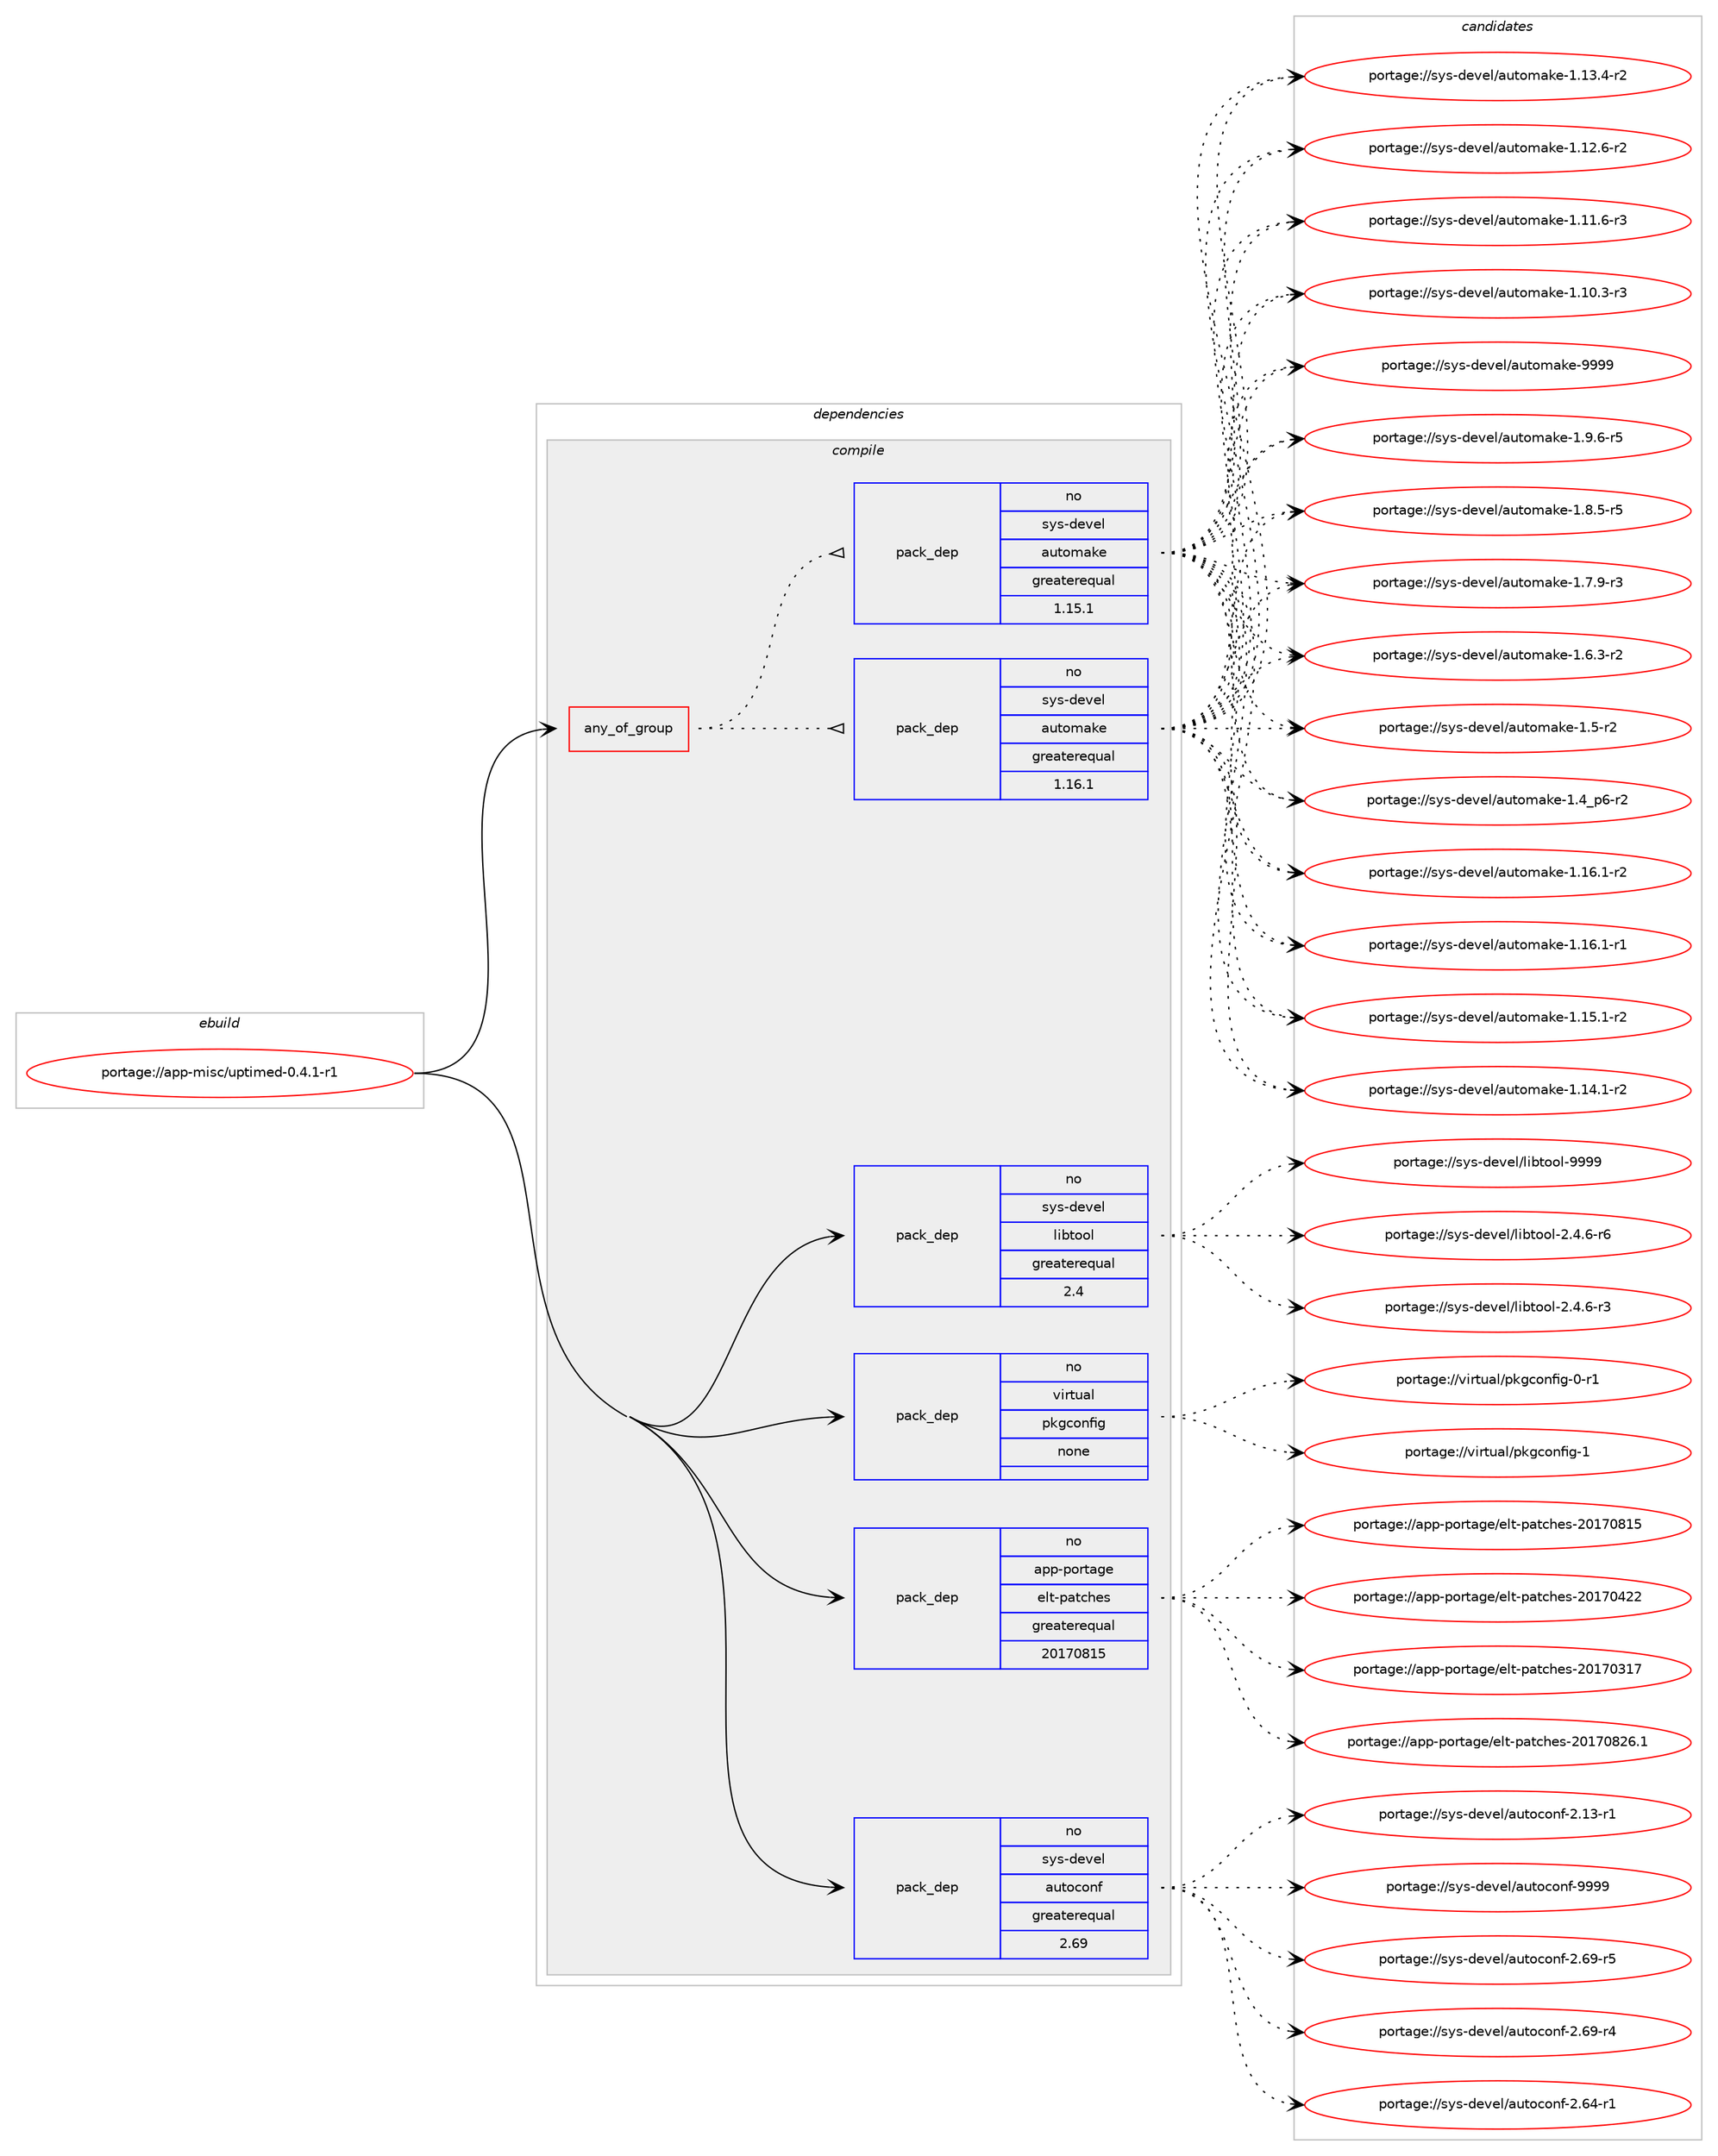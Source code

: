 digraph prolog {

# *************
# Graph options
# *************

newrank=true;
concentrate=true;
compound=true;
graph [rankdir=LR,fontname=Helvetica,fontsize=10,ranksep=1.5];#, ranksep=2.5, nodesep=0.2];
edge  [arrowhead=vee];
node  [fontname=Helvetica,fontsize=10];

# **********
# The ebuild
# **********

subgraph cluster_leftcol {
color=gray;
label=<<i>ebuild</i>>;
id [label="portage://app-misc/uptimed-0.4.1-r1", color=red, width=4, href="../app-misc/uptimed-0.4.1-r1.svg"];
}

# ****************
# The dependencies
# ****************

subgraph cluster_midcol {
color=gray;
label=<<i>dependencies</i>>;
subgraph cluster_compile {
fillcolor="#eeeeee";
style=filled;
label=<<i>compile</i>>;
subgraph any7873 {
dependency609162 [label=<<TABLE BORDER="0" CELLBORDER="1" CELLSPACING="0" CELLPADDING="4"><TR><TD CELLPADDING="10">any_of_group</TD></TR></TABLE>>, shape=none, color=red];subgraph pack458354 {
dependency609163 [label=<<TABLE BORDER="0" CELLBORDER="1" CELLSPACING="0" CELLPADDING="4" WIDTH="220"><TR><TD ROWSPAN="6" CELLPADDING="30">pack_dep</TD></TR><TR><TD WIDTH="110">no</TD></TR><TR><TD>sys-devel</TD></TR><TR><TD>automake</TD></TR><TR><TD>greaterequal</TD></TR><TR><TD>1.16.1</TD></TR></TABLE>>, shape=none, color=blue];
}
dependency609162:e -> dependency609163:w [weight=20,style="dotted",arrowhead="oinv"];
subgraph pack458355 {
dependency609164 [label=<<TABLE BORDER="0" CELLBORDER="1" CELLSPACING="0" CELLPADDING="4" WIDTH="220"><TR><TD ROWSPAN="6" CELLPADDING="30">pack_dep</TD></TR><TR><TD WIDTH="110">no</TD></TR><TR><TD>sys-devel</TD></TR><TR><TD>automake</TD></TR><TR><TD>greaterequal</TD></TR><TR><TD>1.15.1</TD></TR></TABLE>>, shape=none, color=blue];
}
dependency609162:e -> dependency609164:w [weight=20,style="dotted",arrowhead="oinv"];
}
id:e -> dependency609162:w [weight=20,style="solid",arrowhead="vee"];
subgraph pack458356 {
dependency609165 [label=<<TABLE BORDER="0" CELLBORDER="1" CELLSPACING="0" CELLPADDING="4" WIDTH="220"><TR><TD ROWSPAN="6" CELLPADDING="30">pack_dep</TD></TR><TR><TD WIDTH="110">no</TD></TR><TR><TD>app-portage</TD></TR><TR><TD>elt-patches</TD></TR><TR><TD>greaterequal</TD></TR><TR><TD>20170815</TD></TR></TABLE>>, shape=none, color=blue];
}
id:e -> dependency609165:w [weight=20,style="solid",arrowhead="vee"];
subgraph pack458357 {
dependency609166 [label=<<TABLE BORDER="0" CELLBORDER="1" CELLSPACING="0" CELLPADDING="4" WIDTH="220"><TR><TD ROWSPAN="6" CELLPADDING="30">pack_dep</TD></TR><TR><TD WIDTH="110">no</TD></TR><TR><TD>sys-devel</TD></TR><TR><TD>autoconf</TD></TR><TR><TD>greaterequal</TD></TR><TR><TD>2.69</TD></TR></TABLE>>, shape=none, color=blue];
}
id:e -> dependency609166:w [weight=20,style="solid",arrowhead="vee"];
subgraph pack458358 {
dependency609167 [label=<<TABLE BORDER="0" CELLBORDER="1" CELLSPACING="0" CELLPADDING="4" WIDTH="220"><TR><TD ROWSPAN="6" CELLPADDING="30">pack_dep</TD></TR><TR><TD WIDTH="110">no</TD></TR><TR><TD>sys-devel</TD></TR><TR><TD>libtool</TD></TR><TR><TD>greaterequal</TD></TR><TR><TD>2.4</TD></TR></TABLE>>, shape=none, color=blue];
}
id:e -> dependency609167:w [weight=20,style="solid",arrowhead="vee"];
subgraph pack458359 {
dependency609168 [label=<<TABLE BORDER="0" CELLBORDER="1" CELLSPACING="0" CELLPADDING="4" WIDTH="220"><TR><TD ROWSPAN="6" CELLPADDING="30">pack_dep</TD></TR><TR><TD WIDTH="110">no</TD></TR><TR><TD>virtual</TD></TR><TR><TD>pkgconfig</TD></TR><TR><TD>none</TD></TR><TR><TD></TD></TR></TABLE>>, shape=none, color=blue];
}
id:e -> dependency609168:w [weight=20,style="solid",arrowhead="vee"];
}
subgraph cluster_compileandrun {
fillcolor="#eeeeee";
style=filled;
label=<<i>compile and run</i>>;
}
subgraph cluster_run {
fillcolor="#eeeeee";
style=filled;
label=<<i>run</i>>;
}
}

# **************
# The candidates
# **************

subgraph cluster_choices {
rank=same;
color=gray;
label=<<i>candidates</i>>;

subgraph choice458354 {
color=black;
nodesep=1;
choice115121115451001011181011084797117116111109971071014557575757 [label="portage://sys-devel/automake-9999", color=red, width=4,href="../sys-devel/automake-9999.svg"];
choice115121115451001011181011084797117116111109971071014549465746544511453 [label="portage://sys-devel/automake-1.9.6-r5", color=red, width=4,href="../sys-devel/automake-1.9.6-r5.svg"];
choice115121115451001011181011084797117116111109971071014549465646534511453 [label="portage://sys-devel/automake-1.8.5-r5", color=red, width=4,href="../sys-devel/automake-1.8.5-r5.svg"];
choice115121115451001011181011084797117116111109971071014549465546574511451 [label="portage://sys-devel/automake-1.7.9-r3", color=red, width=4,href="../sys-devel/automake-1.7.9-r3.svg"];
choice115121115451001011181011084797117116111109971071014549465446514511450 [label="portage://sys-devel/automake-1.6.3-r2", color=red, width=4,href="../sys-devel/automake-1.6.3-r2.svg"];
choice11512111545100101118101108479711711611110997107101454946534511450 [label="portage://sys-devel/automake-1.5-r2", color=red, width=4,href="../sys-devel/automake-1.5-r2.svg"];
choice115121115451001011181011084797117116111109971071014549465295112544511450 [label="portage://sys-devel/automake-1.4_p6-r2", color=red, width=4,href="../sys-devel/automake-1.4_p6-r2.svg"];
choice11512111545100101118101108479711711611110997107101454946495446494511450 [label="portage://sys-devel/automake-1.16.1-r2", color=red, width=4,href="../sys-devel/automake-1.16.1-r2.svg"];
choice11512111545100101118101108479711711611110997107101454946495446494511449 [label="portage://sys-devel/automake-1.16.1-r1", color=red, width=4,href="../sys-devel/automake-1.16.1-r1.svg"];
choice11512111545100101118101108479711711611110997107101454946495346494511450 [label="portage://sys-devel/automake-1.15.1-r2", color=red, width=4,href="../sys-devel/automake-1.15.1-r2.svg"];
choice11512111545100101118101108479711711611110997107101454946495246494511450 [label="portage://sys-devel/automake-1.14.1-r2", color=red, width=4,href="../sys-devel/automake-1.14.1-r2.svg"];
choice11512111545100101118101108479711711611110997107101454946495146524511450 [label="portage://sys-devel/automake-1.13.4-r2", color=red, width=4,href="../sys-devel/automake-1.13.4-r2.svg"];
choice11512111545100101118101108479711711611110997107101454946495046544511450 [label="portage://sys-devel/automake-1.12.6-r2", color=red, width=4,href="../sys-devel/automake-1.12.6-r2.svg"];
choice11512111545100101118101108479711711611110997107101454946494946544511451 [label="portage://sys-devel/automake-1.11.6-r3", color=red, width=4,href="../sys-devel/automake-1.11.6-r3.svg"];
choice11512111545100101118101108479711711611110997107101454946494846514511451 [label="portage://sys-devel/automake-1.10.3-r3", color=red, width=4,href="../sys-devel/automake-1.10.3-r3.svg"];
dependency609163:e -> choice115121115451001011181011084797117116111109971071014557575757:w [style=dotted,weight="100"];
dependency609163:e -> choice115121115451001011181011084797117116111109971071014549465746544511453:w [style=dotted,weight="100"];
dependency609163:e -> choice115121115451001011181011084797117116111109971071014549465646534511453:w [style=dotted,weight="100"];
dependency609163:e -> choice115121115451001011181011084797117116111109971071014549465546574511451:w [style=dotted,weight="100"];
dependency609163:e -> choice115121115451001011181011084797117116111109971071014549465446514511450:w [style=dotted,weight="100"];
dependency609163:e -> choice11512111545100101118101108479711711611110997107101454946534511450:w [style=dotted,weight="100"];
dependency609163:e -> choice115121115451001011181011084797117116111109971071014549465295112544511450:w [style=dotted,weight="100"];
dependency609163:e -> choice11512111545100101118101108479711711611110997107101454946495446494511450:w [style=dotted,weight="100"];
dependency609163:e -> choice11512111545100101118101108479711711611110997107101454946495446494511449:w [style=dotted,weight="100"];
dependency609163:e -> choice11512111545100101118101108479711711611110997107101454946495346494511450:w [style=dotted,weight="100"];
dependency609163:e -> choice11512111545100101118101108479711711611110997107101454946495246494511450:w [style=dotted,weight="100"];
dependency609163:e -> choice11512111545100101118101108479711711611110997107101454946495146524511450:w [style=dotted,weight="100"];
dependency609163:e -> choice11512111545100101118101108479711711611110997107101454946495046544511450:w [style=dotted,weight="100"];
dependency609163:e -> choice11512111545100101118101108479711711611110997107101454946494946544511451:w [style=dotted,weight="100"];
dependency609163:e -> choice11512111545100101118101108479711711611110997107101454946494846514511451:w [style=dotted,weight="100"];
}
subgraph choice458355 {
color=black;
nodesep=1;
choice115121115451001011181011084797117116111109971071014557575757 [label="portage://sys-devel/automake-9999", color=red, width=4,href="../sys-devel/automake-9999.svg"];
choice115121115451001011181011084797117116111109971071014549465746544511453 [label="portage://sys-devel/automake-1.9.6-r5", color=red, width=4,href="../sys-devel/automake-1.9.6-r5.svg"];
choice115121115451001011181011084797117116111109971071014549465646534511453 [label="portage://sys-devel/automake-1.8.5-r5", color=red, width=4,href="../sys-devel/automake-1.8.5-r5.svg"];
choice115121115451001011181011084797117116111109971071014549465546574511451 [label="portage://sys-devel/automake-1.7.9-r3", color=red, width=4,href="../sys-devel/automake-1.7.9-r3.svg"];
choice115121115451001011181011084797117116111109971071014549465446514511450 [label="portage://sys-devel/automake-1.6.3-r2", color=red, width=4,href="../sys-devel/automake-1.6.3-r2.svg"];
choice11512111545100101118101108479711711611110997107101454946534511450 [label="portage://sys-devel/automake-1.5-r2", color=red, width=4,href="../sys-devel/automake-1.5-r2.svg"];
choice115121115451001011181011084797117116111109971071014549465295112544511450 [label="portage://sys-devel/automake-1.4_p6-r2", color=red, width=4,href="../sys-devel/automake-1.4_p6-r2.svg"];
choice11512111545100101118101108479711711611110997107101454946495446494511450 [label="portage://sys-devel/automake-1.16.1-r2", color=red, width=4,href="../sys-devel/automake-1.16.1-r2.svg"];
choice11512111545100101118101108479711711611110997107101454946495446494511449 [label="portage://sys-devel/automake-1.16.1-r1", color=red, width=4,href="../sys-devel/automake-1.16.1-r1.svg"];
choice11512111545100101118101108479711711611110997107101454946495346494511450 [label="portage://sys-devel/automake-1.15.1-r2", color=red, width=4,href="../sys-devel/automake-1.15.1-r2.svg"];
choice11512111545100101118101108479711711611110997107101454946495246494511450 [label="portage://sys-devel/automake-1.14.1-r2", color=red, width=4,href="../sys-devel/automake-1.14.1-r2.svg"];
choice11512111545100101118101108479711711611110997107101454946495146524511450 [label="portage://sys-devel/automake-1.13.4-r2", color=red, width=4,href="../sys-devel/automake-1.13.4-r2.svg"];
choice11512111545100101118101108479711711611110997107101454946495046544511450 [label="portage://sys-devel/automake-1.12.6-r2", color=red, width=4,href="../sys-devel/automake-1.12.6-r2.svg"];
choice11512111545100101118101108479711711611110997107101454946494946544511451 [label="portage://sys-devel/automake-1.11.6-r3", color=red, width=4,href="../sys-devel/automake-1.11.6-r3.svg"];
choice11512111545100101118101108479711711611110997107101454946494846514511451 [label="portage://sys-devel/automake-1.10.3-r3", color=red, width=4,href="../sys-devel/automake-1.10.3-r3.svg"];
dependency609164:e -> choice115121115451001011181011084797117116111109971071014557575757:w [style=dotted,weight="100"];
dependency609164:e -> choice115121115451001011181011084797117116111109971071014549465746544511453:w [style=dotted,weight="100"];
dependency609164:e -> choice115121115451001011181011084797117116111109971071014549465646534511453:w [style=dotted,weight="100"];
dependency609164:e -> choice115121115451001011181011084797117116111109971071014549465546574511451:w [style=dotted,weight="100"];
dependency609164:e -> choice115121115451001011181011084797117116111109971071014549465446514511450:w [style=dotted,weight="100"];
dependency609164:e -> choice11512111545100101118101108479711711611110997107101454946534511450:w [style=dotted,weight="100"];
dependency609164:e -> choice115121115451001011181011084797117116111109971071014549465295112544511450:w [style=dotted,weight="100"];
dependency609164:e -> choice11512111545100101118101108479711711611110997107101454946495446494511450:w [style=dotted,weight="100"];
dependency609164:e -> choice11512111545100101118101108479711711611110997107101454946495446494511449:w [style=dotted,weight="100"];
dependency609164:e -> choice11512111545100101118101108479711711611110997107101454946495346494511450:w [style=dotted,weight="100"];
dependency609164:e -> choice11512111545100101118101108479711711611110997107101454946495246494511450:w [style=dotted,weight="100"];
dependency609164:e -> choice11512111545100101118101108479711711611110997107101454946495146524511450:w [style=dotted,weight="100"];
dependency609164:e -> choice11512111545100101118101108479711711611110997107101454946495046544511450:w [style=dotted,weight="100"];
dependency609164:e -> choice11512111545100101118101108479711711611110997107101454946494946544511451:w [style=dotted,weight="100"];
dependency609164:e -> choice11512111545100101118101108479711711611110997107101454946494846514511451:w [style=dotted,weight="100"];
}
subgraph choice458356 {
color=black;
nodesep=1;
choice971121124511211111411697103101471011081164511297116991041011154550484955485650544649 [label="portage://app-portage/elt-patches-20170826.1", color=red, width=4,href="../app-portage/elt-patches-20170826.1.svg"];
choice97112112451121111141169710310147101108116451129711699104101115455048495548564953 [label="portage://app-portage/elt-patches-20170815", color=red, width=4,href="../app-portage/elt-patches-20170815.svg"];
choice97112112451121111141169710310147101108116451129711699104101115455048495548525050 [label="portage://app-portage/elt-patches-20170422", color=red, width=4,href="../app-portage/elt-patches-20170422.svg"];
choice97112112451121111141169710310147101108116451129711699104101115455048495548514955 [label="portage://app-portage/elt-patches-20170317", color=red, width=4,href="../app-portage/elt-patches-20170317.svg"];
dependency609165:e -> choice971121124511211111411697103101471011081164511297116991041011154550484955485650544649:w [style=dotted,weight="100"];
dependency609165:e -> choice97112112451121111141169710310147101108116451129711699104101115455048495548564953:w [style=dotted,weight="100"];
dependency609165:e -> choice97112112451121111141169710310147101108116451129711699104101115455048495548525050:w [style=dotted,weight="100"];
dependency609165:e -> choice97112112451121111141169710310147101108116451129711699104101115455048495548514955:w [style=dotted,weight="100"];
}
subgraph choice458357 {
color=black;
nodesep=1;
choice115121115451001011181011084797117116111991111101024557575757 [label="portage://sys-devel/autoconf-9999", color=red, width=4,href="../sys-devel/autoconf-9999.svg"];
choice1151211154510010111810110847971171161119911111010245504654574511453 [label="portage://sys-devel/autoconf-2.69-r5", color=red, width=4,href="../sys-devel/autoconf-2.69-r5.svg"];
choice1151211154510010111810110847971171161119911111010245504654574511452 [label="portage://sys-devel/autoconf-2.69-r4", color=red, width=4,href="../sys-devel/autoconf-2.69-r4.svg"];
choice1151211154510010111810110847971171161119911111010245504654524511449 [label="portage://sys-devel/autoconf-2.64-r1", color=red, width=4,href="../sys-devel/autoconf-2.64-r1.svg"];
choice1151211154510010111810110847971171161119911111010245504649514511449 [label="portage://sys-devel/autoconf-2.13-r1", color=red, width=4,href="../sys-devel/autoconf-2.13-r1.svg"];
dependency609166:e -> choice115121115451001011181011084797117116111991111101024557575757:w [style=dotted,weight="100"];
dependency609166:e -> choice1151211154510010111810110847971171161119911111010245504654574511453:w [style=dotted,weight="100"];
dependency609166:e -> choice1151211154510010111810110847971171161119911111010245504654574511452:w [style=dotted,weight="100"];
dependency609166:e -> choice1151211154510010111810110847971171161119911111010245504654524511449:w [style=dotted,weight="100"];
dependency609166:e -> choice1151211154510010111810110847971171161119911111010245504649514511449:w [style=dotted,weight="100"];
}
subgraph choice458358 {
color=black;
nodesep=1;
choice1151211154510010111810110847108105981161111111084557575757 [label="portage://sys-devel/libtool-9999", color=red, width=4,href="../sys-devel/libtool-9999.svg"];
choice1151211154510010111810110847108105981161111111084550465246544511454 [label="portage://sys-devel/libtool-2.4.6-r6", color=red, width=4,href="../sys-devel/libtool-2.4.6-r6.svg"];
choice1151211154510010111810110847108105981161111111084550465246544511451 [label="portage://sys-devel/libtool-2.4.6-r3", color=red, width=4,href="../sys-devel/libtool-2.4.6-r3.svg"];
dependency609167:e -> choice1151211154510010111810110847108105981161111111084557575757:w [style=dotted,weight="100"];
dependency609167:e -> choice1151211154510010111810110847108105981161111111084550465246544511454:w [style=dotted,weight="100"];
dependency609167:e -> choice1151211154510010111810110847108105981161111111084550465246544511451:w [style=dotted,weight="100"];
}
subgraph choice458359 {
color=black;
nodesep=1;
choice1181051141161179710847112107103991111101021051034549 [label="portage://virtual/pkgconfig-1", color=red, width=4,href="../virtual/pkgconfig-1.svg"];
choice11810511411611797108471121071039911111010210510345484511449 [label="portage://virtual/pkgconfig-0-r1", color=red, width=4,href="../virtual/pkgconfig-0-r1.svg"];
dependency609168:e -> choice1181051141161179710847112107103991111101021051034549:w [style=dotted,weight="100"];
dependency609168:e -> choice11810511411611797108471121071039911111010210510345484511449:w [style=dotted,weight="100"];
}
}

}

